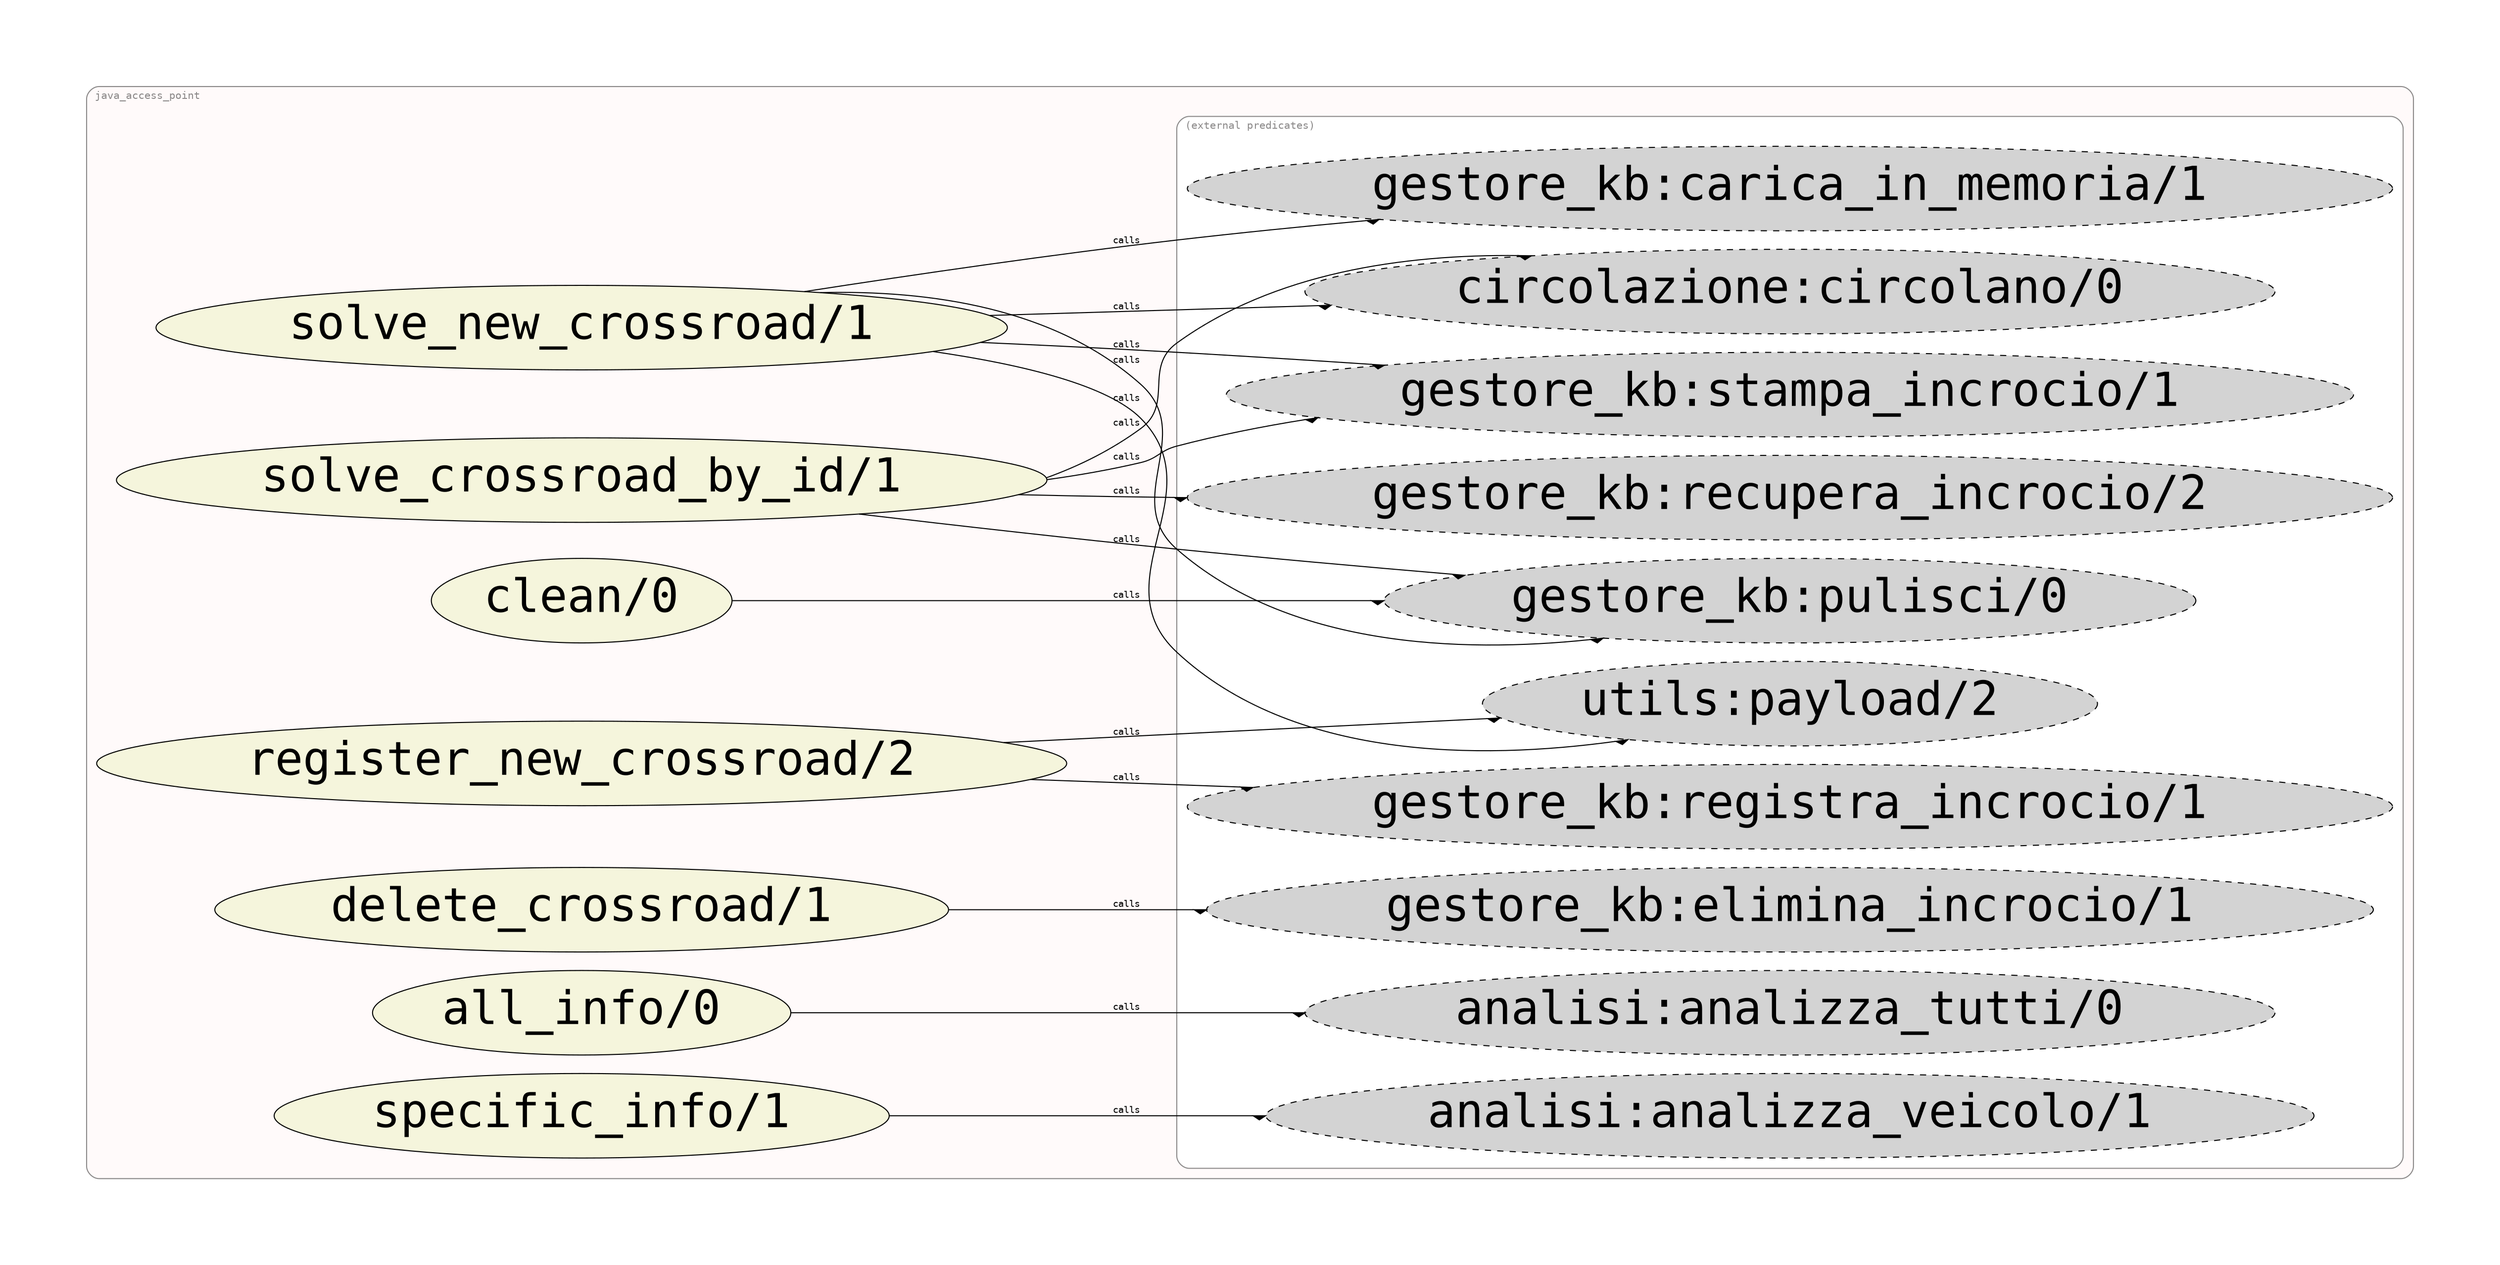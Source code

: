digraph "java_access_point_object" {
rankdir="LR"
ranksep="1.25"
compound="true"
splines="true"
pack="true"
clusterrank="local"
labeljust="l"
margin="1.0"
fontname="Courier"
fontsize="10"
fontcolor="snow4"
pencolor="snow4"
node [shape="ellipse",style="filled",fillcolor="white",fontname="Courier",fontsize="9"]
edge [fontname="Courier",fontsize="9"]

subgraph "cluster_java_access_point_object" {
URL=""
tooltip="/home/giuseppe/IA/Progetto/code/prolog/java_access_point.lgt"
bgcolor="snow"
style="rounded"
margin="10"
label="java_access_point"
"solve_new_crossroad/1" [shape="ellipse",style="filled",fillcolor="beige",label=<<FONT POINT-SIZE="45"><![CDATA[solve_new_crossroad/1]]></FONT>>]
"solve_crossroad_by_id/1" [shape="ellipse",style="filled",fillcolor="beige",label=<<FONT POINT-SIZE="45"><![CDATA[solve_crossroad_by_id/1]]></FONT>>]
"register_new_crossroad/2" [shape="ellipse",style="filled",fillcolor="beige",label=<<FONT POINT-SIZE="45"><![CDATA[register_new_crossroad/2]]></FONT>>]
"delete_crossroad/1" [shape="ellipse",style="filled",fillcolor="beige",label=<<FONT POINT-SIZE="45"><![CDATA[delete_crossroad/1]]></FONT>>]
"all_info/0" [shape="ellipse",style="filled",fillcolor="beige",label=<<FONT POINT-SIZE="45"><![CDATA[all_info/0]]></FONT>>]
"specific_info/1" [shape="ellipse",style="filled",fillcolor="beige",label=<<FONT POINT-SIZE="45"><![CDATA[specific_info/1]]></FONT>>]
"clean/0" [shape="ellipse",style="filled",fillcolor="beige",label=<<FONT POINT-SIZE="45"><![CDATA[clean/0]]></FONT>>]
subgraph "cluster_other" {
URL=""
tooltip="(external predicates)"
bgcolor="white"
style="rounded"
margin="10"
label="(external predicates)"
"gestore_kb:pulisci/0" [shape="ellipse",style="filled,dashed",fillcolor="lightgrey",label=<<FONT POINT-SIZE="45"><![CDATA[gestore_kb:pulisci/0]]></FONT>>]
"utils:payload/2" [shape="ellipse",style="filled,dashed",fillcolor="lightgrey",label=<<FONT POINT-SIZE="45"><![CDATA[utils:payload/2]]></FONT>>]
"gestore_kb:carica_in_memoria/1" [shape="ellipse",style="filled,dashed",fillcolor="lightgrey",label=<<FONT POINT-SIZE="45"><![CDATA[gestore_kb:carica_in_memoria/1]]></FONT>>]
"gestore_kb:stampa_incrocio/1" [shape="ellipse",style="filled,dashed",fillcolor="lightgrey",label=<<FONT POINT-SIZE="45"><![CDATA[gestore_kb:stampa_incrocio/1]]></FONT>>]
"circolazione:circolano/0" [shape="ellipse",style="filled,dashed",fillcolor="lightgrey",label=<<FONT POINT-SIZE="45"><![CDATA[circolazione:circolano/0]]></FONT>>]
"gestore_kb:recupera_incrocio/2" [shape="ellipse",style="filled,dashed",fillcolor="lightgrey",label=<<FONT POINT-SIZE="45"><![CDATA[gestore_kb:recupera_incrocio/2]]></FONT>>]
"gestore_kb:registra_incrocio/1" [shape="ellipse",style="filled,dashed",fillcolor="lightgrey",label=<<FONT POINT-SIZE="45"><![CDATA[gestore_kb:registra_incrocio/1]]></FONT>>]
"gestore_kb:elimina_incrocio/1" [shape="ellipse",style="filled,dashed",fillcolor="lightgrey",label=<<FONT POINT-SIZE="45"><![CDATA[gestore_kb:elimina_incrocio/1]]></FONT>>]
"analisi:analizza_tutti/0" [shape="ellipse",style="filled,dashed",fillcolor="lightgrey",label=<<FONT POINT-SIZE="45"><![CDATA[analisi:analizza_tutti/0]]></FONT>>]
"analisi:analizza_veicolo/1" [shape="ellipse",style="filled,dashed",fillcolor="lightgrey",label=<<FONT POINT-SIZE="45"><![CDATA[analisi:analizza_veicolo/1]]></FONT>>]
}

"solve_new_crossroad/1" -> "gestore_kb:pulisci/0" [arrowhead="rdiamond",tooltip="calls",label=<<![CDATA[calls]]><BR/>>]
"solve_new_crossroad/1" -> "utils:payload/2" [arrowhead="rdiamond",tooltip="calls",label=<<![CDATA[calls]]><BR/>>]
"solve_new_crossroad/1" -> "gestore_kb:carica_in_memoria/1" [arrowhead="rdiamond",tooltip="calls",label=<<![CDATA[calls]]><BR/>>]
"solve_new_crossroad/1" -> "gestore_kb:stampa_incrocio/1" [arrowhead="rdiamond",tooltip="calls",label=<<![CDATA[calls]]><BR/>>]
"solve_new_crossroad/1" -> "circolazione:circolano/0" [arrowhead="rdiamond",tooltip="calls",label=<<![CDATA[calls]]><BR/>>]
"solve_crossroad_by_id/1" -> "gestore_kb:pulisci/0" [arrowhead="rdiamond",tooltip="calls",label=<<![CDATA[calls]]><BR/>>]
"solve_crossroad_by_id/1" -> "gestore_kb:recupera_incrocio/2" [arrowhead="rdiamond",tooltip="calls",label=<<![CDATA[calls]]><BR/>>]
"solve_crossroad_by_id/1" -> "gestore_kb:stampa_incrocio/1" [arrowhead="rdiamond",tooltip="calls",label=<<![CDATA[calls]]><BR/>>]
"solve_crossroad_by_id/1" -> "circolazione:circolano/0" [arrowhead="rdiamond",tooltip="calls",label=<<![CDATA[calls]]><BR/>>]
"register_new_crossroad/2" -> "utils:payload/2" [arrowhead="rdiamond",tooltip="calls",label=<<![CDATA[calls]]><BR/>>]
"register_new_crossroad/2" -> "gestore_kb:registra_incrocio/1" [arrowhead="rdiamond",tooltip="calls",label=<<![CDATA[calls]]><BR/>>]
"delete_crossroad/1" -> "gestore_kb:elimina_incrocio/1" [arrowhead="rdiamond",tooltip="calls",label=<<![CDATA[calls]]><BR/>>]
"all_info/0" -> "analisi:analizza_tutti/0" [arrowhead="rdiamond",tooltip="calls",label=<<![CDATA[calls]]><BR/>>]
"specific_info/1" -> "analisi:analizza_veicolo/1" [arrowhead="rdiamond",tooltip="calls",label=<<![CDATA[calls]]><BR/>>]
"clean/0" -> "gestore_kb:pulisci/0" [arrowhead="rdiamond",tooltip="calls",label=<<![CDATA[calls]]><BR/>>]
}

}
